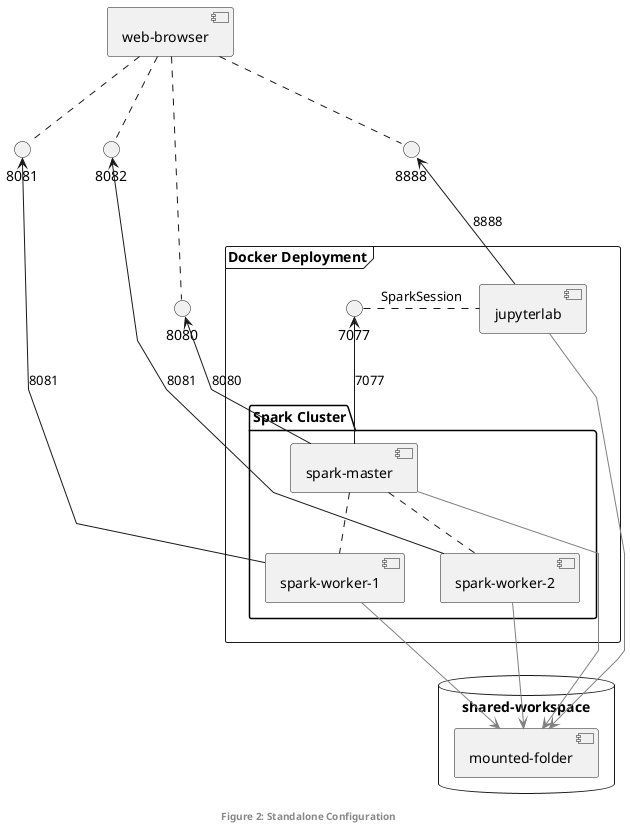 @startuml

skinparam linetype polyline

footer: **Figure 2: Standalone Configuration**
    
frame "Docker Deployment" {
  [jupyterlab]
  
  package "Spark Cluster" {
      [spark-master]
      [spark-worker-1]
      [spark-worker-2]
      }

  [spark-master] -up-> 7077 : 7077
  [jupyterlab] ..left.. 7077: SparkSession
}

[jupyterlab]
[spark-master]
[spark-worker-1]
[spark-worker-2]
[spark-master] ..  [spark-worker-1]
[spark-master] .. [spark-worker-2]

database shared-workspace {
[mounted-folder] as volume_1
}

[jupyterlab] -up-> 8888 : 8888
[spark-master] -up-> 8080 : 8080
[spark-worker-1] -up-> 8081 : 8081
[spark-worker-2]  -up-> 8082 : 8081

[jupyterlab] -[#grey]-> volume_1 
[spark-master] -[#grey]-> volume_1
[spark-worker-1] -[#grey]-> volume_1
[spark-worker-2] -[#grey]-> volume_1

[web-browser] .. 8888
[web-browser] .. 8080
[web-browser] .. 8081
[web-browser] .. 8082



@enduml

